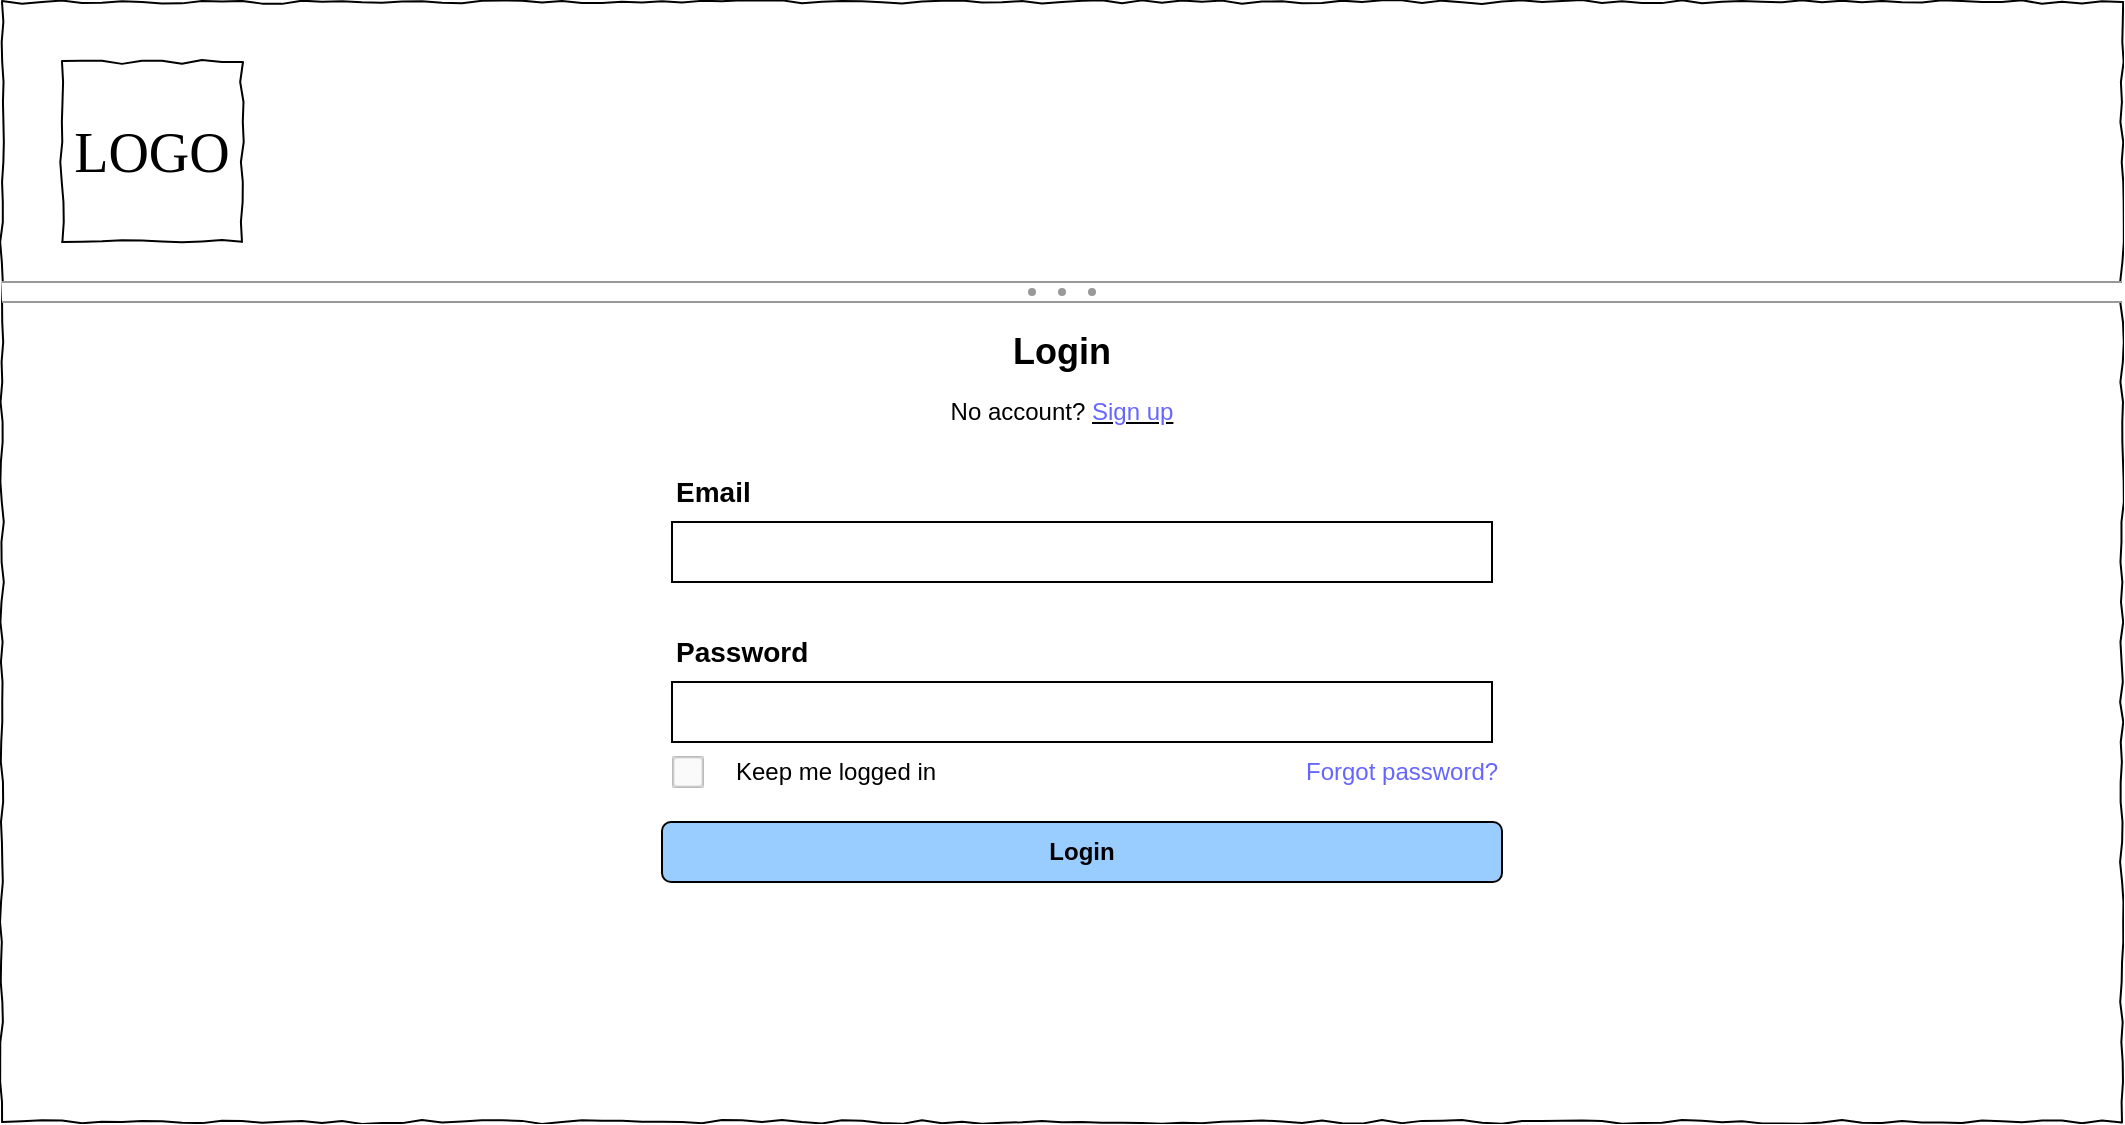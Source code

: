 <mxfile version="21.0.10" type="github"><diagram name="Page-1" id="03018318-947c-dd8e-b7a3-06fadd420f32"><mxGraphModel dx="1050" dy="1391" grid="1" gridSize="10" guides="1" tooltips="1" connect="1" arrows="1" fold="1" page="1" pageScale="1" pageWidth="1100" pageHeight="850" background="none" math="0" shadow="0"><root><mxCell id="0"/><mxCell id="1" parent="0"/><mxCell id="UVgTpFtXeplExd63LQli-21" value="" style="whiteSpace=wrap;html=1;rounded=0;shadow=0;labelBackgroundColor=none;strokeColor=#000000;strokeWidth=1;fillColor=none;fontFamily=Verdana;fontSize=12;fontColor=#000000;align=center;comic=1;movable=1;resizable=1;rotatable=1;deletable=1;editable=1;locked=0;connectable=1;" parent="1" vertex="1"><mxGeometry x="10" y="-390" width="1060" height="560" as="geometry"/></mxCell><mxCell id="677b7b8949515195-2" value="LOGO" style="whiteSpace=wrap;html=1;rounded=0;shadow=0;labelBackgroundColor=none;strokeWidth=1;fontFamily=Verdana;fontSize=28;align=center;comic=1;" parent="1" vertex="1"><mxGeometry x="40" y="-360" width="90" height="90" as="geometry"/></mxCell><mxCell id="UVgTpFtXeplExd63LQli-22" value="" style="rounded=0;whiteSpace=wrap;html=1;" parent="1" vertex="1"><mxGeometry x="345" y="-130" width="410" height="30" as="geometry"/></mxCell><mxCell id="UVgTpFtXeplExd63LQli-27" value="" style="verticalLabelPosition=bottom;shadow=0;dashed=0;align=center;html=1;verticalAlign=top;strokeWidth=1;shape=mxgraph.mockup.forms.splitter;strokeColor=#999999;" parent="1" vertex="1"><mxGeometry x="10" y="-250" width="1060" height="10" as="geometry"/></mxCell><mxCell id="UVgTpFtXeplExd63LQli-28" value="Email" style="text;html=1;strokeColor=none;fillColor=none;align=left;verticalAlign=middle;whiteSpace=wrap;rounded=0;fontStyle=1;fontSize=14;" parent="1" vertex="1"><mxGeometry x="345" y="-160" width="165" height="30" as="geometry"/></mxCell><mxCell id="UVgTpFtXeplExd63LQli-29" value="&lt;b style=&quot;font-size: 18px;&quot;&gt;Login&lt;/b&gt;" style="text;html=1;strokeColor=none;fillColor=none;align=center;verticalAlign=middle;whiteSpace=wrap;rounded=0;fontSize=18;" parent="1" vertex="1"><mxGeometry x="500" y="-230" width="80" height="30" as="geometry"/></mxCell><mxCell id="UVgTpFtXeplExd63LQli-30" value="" style="rounded=0;whiteSpace=wrap;html=1;" parent="1" vertex="1"><mxGeometry x="345" y="-50" width="410" height="30" as="geometry"/></mxCell><mxCell id="UVgTpFtXeplExd63LQli-31" value="Password" style="text;html=1;strokeColor=none;fillColor=none;align=left;verticalAlign=middle;whiteSpace=wrap;rounded=0;fontStyle=1;fontSize=14;" parent="1" vertex="1"><mxGeometry x="345" y="-80" width="165" height="30" as="geometry"/></mxCell><mxCell id="UVgTpFtXeplExd63LQli-43" value="Keep me logged in" style="text;html=1;strokeColor=none;fillColor=none;align=left;verticalAlign=middle;whiteSpace=wrap;rounded=0;fontStyle=0;fontSize=12;" parent="1" vertex="1"><mxGeometry x="375" y="-20" width="175" height="30" as="geometry"/></mxCell><mxCell id="UVgTpFtXeplExd63LQli-44" value="" style="shape=image;verticalLabelPosition=bottom;labelBackgroundColor=default;verticalAlign=top;aspect=fixed;imageAspect=0;image=data:image/png,iVBORw0KGgoAAAANSUhEUgAAABAAAAAQCAYAAAAf8/9hAAAAWklEQVQ4je3ToRHAMAxDUSVXQa+QDbL/IOEBXkFQoOVlvpKCiP/H1Pbed2bCNiojiTEGrszEnBMRUQIkYa2FbrscA0BEwDZ6uXztAAf4CUASksqhJJBE+3rnBzocJ/m1VczfAAAAAElFTkSuQmCC;" parent="1" vertex="1"><mxGeometry x="345" y="-13" width="16" height="16" as="geometry"/></mxCell><mxCell id="UVgTpFtXeplExd63LQli-45" value="&lt;div style=&quot;direction: ltr;&quot;&gt;&lt;span style=&quot;background-color: initial;&quot;&gt;No account? &lt;u style=&quot;&quot;&gt;&lt;font color=&quot;#6666ff&quot;&gt;Sign up&lt;/font&gt;&lt;/u&gt;&lt;/span&gt;&lt;/div&gt;" style="text;html=1;strokeColor=none;fillColor=none;align=center;verticalAlign=middle;whiteSpace=wrap;rounded=0;" parent="1" vertex="1"><mxGeometry x="420" y="-200" width="240" height="30" as="geometry"/></mxCell><mxCell id="UVgTpFtXeplExd63LQli-46" value="&lt;b&gt;Login&lt;/b&gt;" style="rounded=1;whiteSpace=wrap;html=1;fillColor=#99CCFF;" parent="1" vertex="1"><mxGeometry x="340" y="20" width="420" height="30" as="geometry"/></mxCell><mxCell id="UVgTpFtXeplExd63LQli-48" value="&lt;font color=&quot;#6666ff&quot;&gt;Forgot password?&lt;/font&gt;" style="text;html=1;strokeColor=none;fillColor=none;align=left;verticalAlign=middle;whiteSpace=wrap;rounded=0;fontStyle=0;fontSize=12;" parent="1" vertex="1"><mxGeometry x="660" y="-20" width="175" height="30" as="geometry"/></mxCell></root></mxGraphModel></diagram></mxfile>